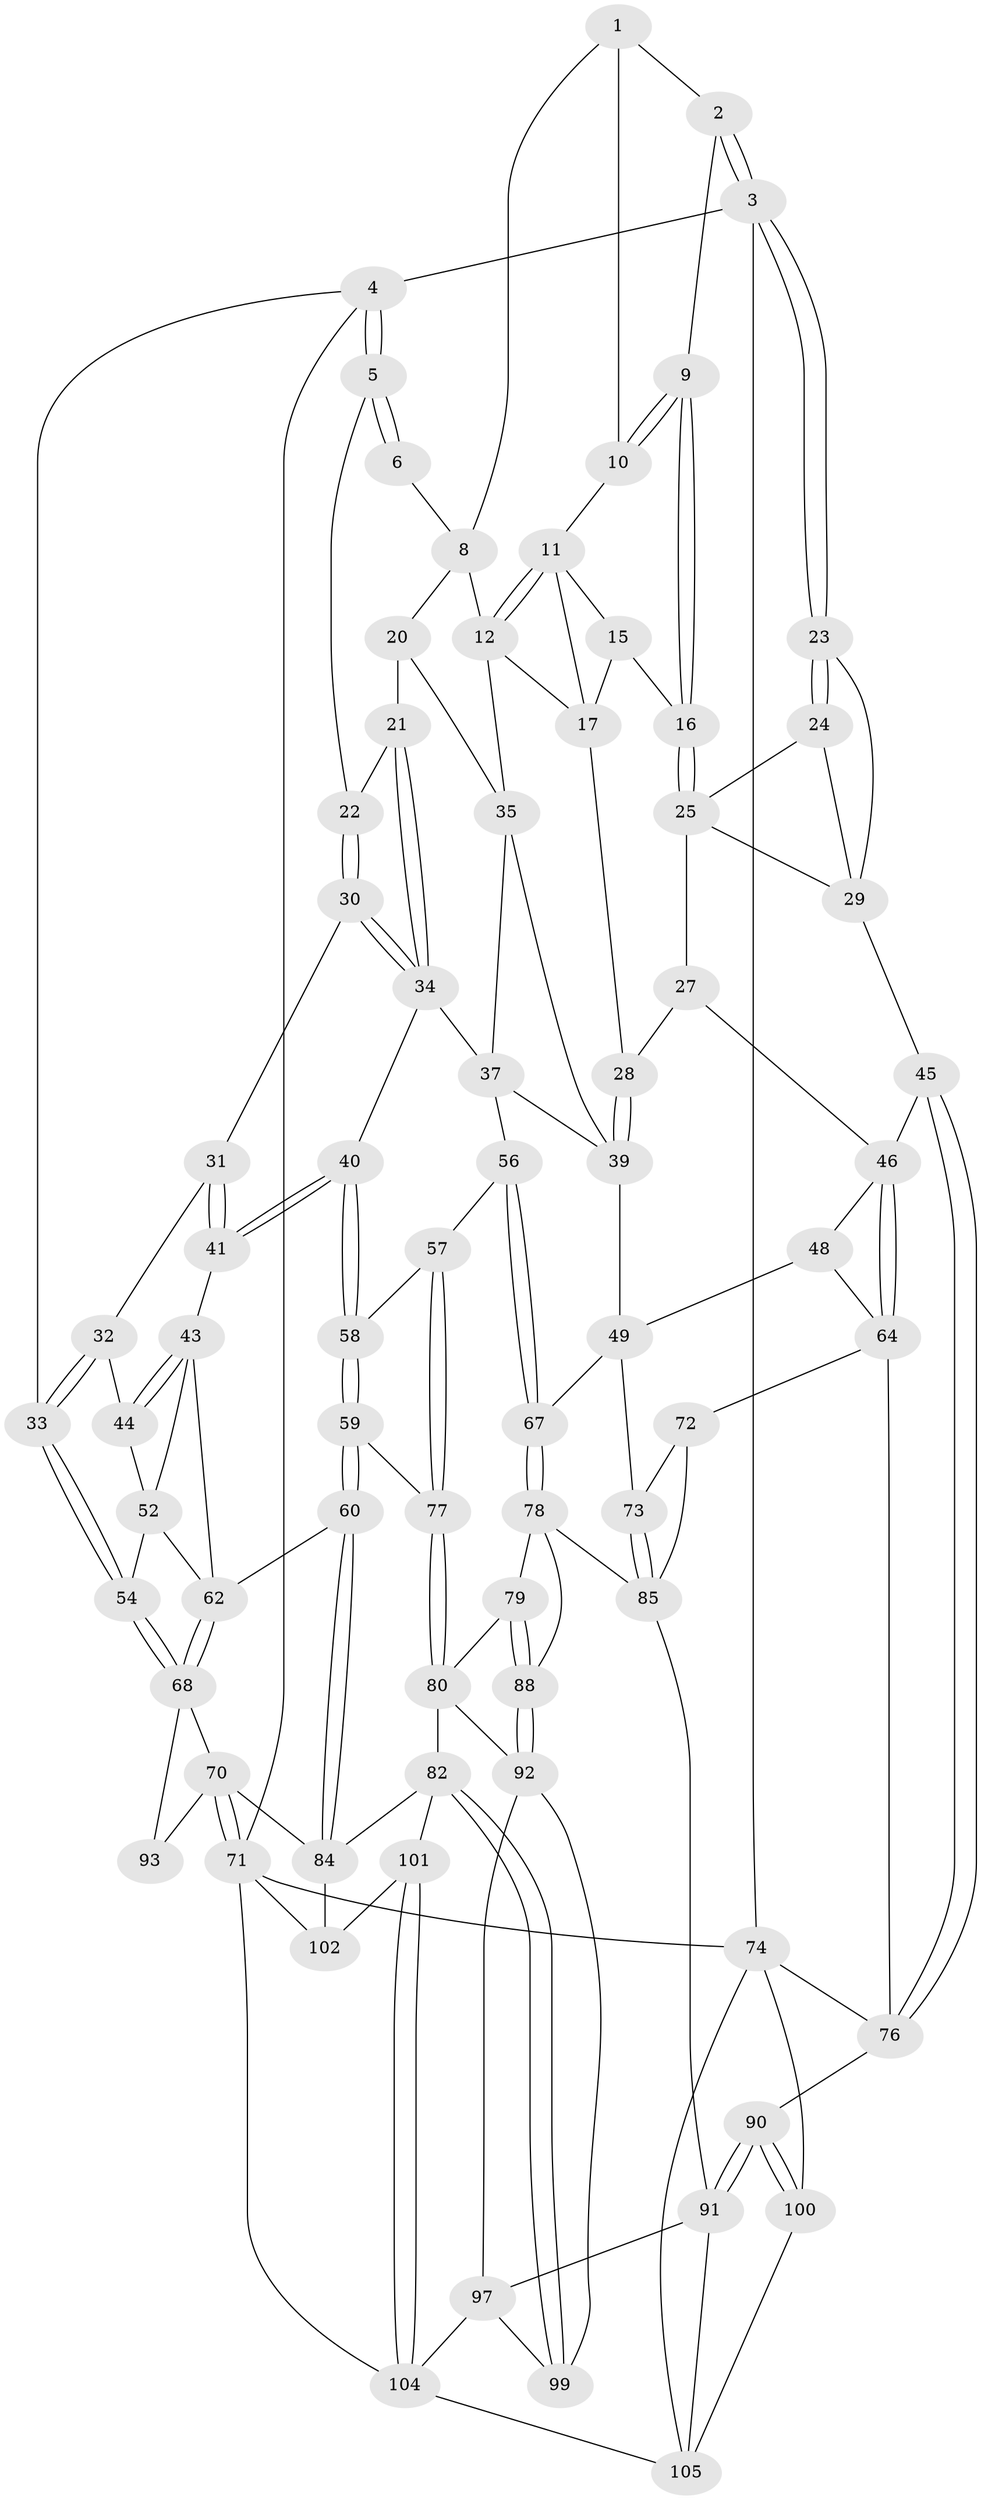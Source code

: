 // Generated by graph-tools (version 1.1) at 2025/24/03/03/25 07:24:37]
// undirected, 75 vertices, 167 edges
graph export_dot {
graph [start="1"]
  node [color=gray90,style=filled];
  1 [pos="+0.6080190365818732+0",super="+7"];
  2 [pos="+1+0"];
  3 [pos="+1+0"];
  4 [pos="+0+0"];
  5 [pos="+0.17495265313107214+0"];
  6 [pos="+0.45076688985875935+0"];
  8 [pos="+0.5503598633852896+0.11258513761545445",super="+13"];
  9 [pos="+0.8574824701670607+0.06896782133669405"];
  10 [pos="+0.6606873386867058+0"];
  11 [pos="+0.6653718357526988+0.0003992240913959782",super="+14"];
  12 [pos="+0.5772252121430417+0.19377965230719918",super="+18"];
  15 [pos="+0.7199556971109934+0.09557391915430466"];
  16 [pos="+0.8571631922719453+0.07256176421277723"];
  17 [pos="+0.6244439328990488+0.21030196357152725",super="+19"];
  20 [pos="+0.5203855817748427+0.1902052996859294"];
  21 [pos="+0.23605405217257208+0"];
  22 [pos="+0.1909734650480636+0"];
  23 [pos="+1+0.21418238467331588"];
  24 [pos="+0.9118789785351988+0.12485289586381837"];
  25 [pos="+0.8649139576086742+0.10631302031345477",super="+26"];
  27 [pos="+0.7613486909065856+0.2819008949653901"];
  28 [pos="+0.7406362289013809+0.2731031644759138"];
  29 [pos="+0.9215815712896778+0.26837615380334445",super="+42"];
  30 [pos="+0.17567643714452694+0.21560140072650763"];
  31 [pos="+0.17129963229152748+0.23774475605775264"];
  32 [pos="+0.002784164443991842+0.3108920746914457"];
  33 [pos="+0+0.24096218149221663"];
  34 [pos="+0.36577637527787776+0.3004873231207599",super="+38"];
  35 [pos="+0.5586942112081417+0.3596535290459905",super="+36"];
  37 [pos="+0.4010383562935625+0.3316392782581878",super="+51"];
  39 [pos="+0.5839020076439372+0.3750112796154852",super="+50"];
  40 [pos="+0.32648615576156864+0.38553777107047726"];
  41 [pos="+0.21086236998913538+0.3772040608613655"];
  43 [pos="+0.2085848214493574+0.37865959047622716",super="+55"];
  44 [pos="+0.09332447072824292+0.3760893780659763"];
  45 [pos="+1+0.4640786762648754"];
  46 [pos="+0.8504179006848482+0.42967260808880636",super="+47"];
  48 [pos="+0.6746630208506166+0.49698622821717897"];
  49 [pos="+0.6478093246320649+0.49560923279566066",super="+66"];
  52 [pos="+0.07556040633263078+0.4267210052525826",super="+53"];
  54 [pos="+0+0.4745755255712083"];
  56 [pos="+0.48952420798601815+0.530234326987403"];
  57 [pos="+0.4480606150264701+0.542746194167185"];
  58 [pos="+0.33784928089613914+0.47275835611293077"];
  59 [pos="+0.2752878957071992+0.5897322182126773"];
  60 [pos="+0.20384472522035427+0.6521802527265189",super="+61"];
  62 [pos="+0.15449792643750923+0.6128169757341773",super="+63"];
  64 [pos="+0.8036030489267132+0.6329498883680059",super="+65"];
  67 [pos="+0.5630954573244991+0.6208569107689575"];
  68 [pos="+0+0.6297106179161732",super="+69"];
  70 [pos="+0+0.9102140971948149",super="+95"];
  71 [pos="+0+1",super="+108"];
  72 [pos="+0.6956507744175079+0.6401947788774812"];
  73 [pos="+0.6171443859027578+0.6357689505304379"];
  74 [pos="+1+1",super="+75"];
  76 [pos="+1+0.5904549759769635",super="+89"];
  77 [pos="+0.4212039870195184+0.6121723356269848"];
  78 [pos="+0.5528034568308235+0.6366438026198695",super="+86"];
  79 [pos="+0.527536702092357+0.6596048820055936"];
  80 [pos="+0.43773537885913444+0.6757818406490896",super="+81"];
  82 [pos="+0.3531109013472889+0.7596628374610719",super="+83"];
  84 [pos="+0.21647968522620198+0.6720308568971997",super="+94"];
  85 [pos="+0.6240702166177097+0.7566720503516715",super="+87"];
  88 [pos="+0.5457088940092807+0.7514893757089229"];
  90 [pos="+0.817262821181878+0.8041744364656395"];
  91 [pos="+0.6680928079818292+0.8171755773235685",super="+96"];
  92 [pos="+0.5086725203613884+0.7821202960717011",super="+98"];
  93 [pos="+0.10190198359601475+0.6966081885261947"];
  97 [pos="+0.5202901845394359+0.8378433910642662",super="+103"];
  99 [pos="+0.3890914871129333+0.8306087843989343"];
  100 [pos="+0.8212861991576439+0.8137091434575043"];
  101 [pos="+0.2380280830541729+0.8622531531620141"];
  102 [pos="+0.1685662829959512+0.9251137354080611"];
  104 [pos="+0.43327397564826503+1",super="+106"];
  105 [pos="+0.5899060411394504+1",super="+107"];
  1 -- 2;
  1 -- 8;
  1 -- 10;
  2 -- 3;
  2 -- 3;
  2 -- 9;
  3 -- 4;
  3 -- 23;
  3 -- 23;
  3 -- 74;
  4 -- 5;
  4 -- 5;
  4 -- 33;
  4 -- 71;
  5 -- 6;
  5 -- 6;
  5 -- 22;
  6 -- 8;
  8 -- 12;
  8 -- 20;
  9 -- 10;
  9 -- 10;
  9 -- 16;
  9 -- 16;
  10 -- 11;
  11 -- 12;
  11 -- 12;
  11 -- 17;
  11 -- 15;
  12 -- 17;
  12 -- 35;
  15 -- 16;
  15 -- 17;
  16 -- 25;
  16 -- 25;
  17 -- 28;
  20 -- 21;
  20 -- 35;
  21 -- 22;
  21 -- 34;
  21 -- 34;
  22 -- 30;
  22 -- 30;
  23 -- 24;
  23 -- 24;
  23 -- 29;
  24 -- 25;
  24 -- 29;
  25 -- 27;
  25 -- 29;
  27 -- 28;
  27 -- 46;
  28 -- 39;
  28 -- 39;
  29 -- 45;
  30 -- 31;
  30 -- 34;
  30 -- 34;
  31 -- 32;
  31 -- 41;
  31 -- 41;
  32 -- 33;
  32 -- 33;
  32 -- 44;
  33 -- 54;
  33 -- 54;
  34 -- 40;
  34 -- 37;
  35 -- 39;
  35 -- 37;
  37 -- 56;
  37 -- 39;
  39 -- 49;
  40 -- 41;
  40 -- 41;
  40 -- 58;
  40 -- 58;
  41 -- 43;
  43 -- 44;
  43 -- 44;
  43 -- 52;
  43 -- 62;
  44 -- 52;
  45 -- 46;
  45 -- 76;
  45 -- 76;
  46 -- 64;
  46 -- 64;
  46 -- 48;
  48 -- 49;
  48 -- 64;
  49 -- 73;
  49 -- 67;
  52 -- 54;
  52 -- 62;
  54 -- 68;
  54 -- 68;
  56 -- 57;
  56 -- 67;
  56 -- 67;
  57 -- 58;
  57 -- 77;
  57 -- 77;
  58 -- 59;
  58 -- 59;
  59 -- 60;
  59 -- 60;
  59 -- 77;
  60 -- 84;
  60 -- 84;
  60 -- 62;
  62 -- 68;
  62 -- 68;
  64 -- 72;
  64 -- 76;
  67 -- 78;
  67 -- 78;
  68 -- 93;
  68 -- 70;
  70 -- 71;
  70 -- 71;
  70 -- 93;
  70 -- 84;
  71 -- 74;
  71 -- 104;
  71 -- 102;
  72 -- 73;
  72 -- 85;
  73 -- 85;
  73 -- 85;
  74 -- 100;
  74 -- 76;
  74 -- 105;
  76 -- 90;
  77 -- 80;
  77 -- 80;
  78 -- 79;
  78 -- 88;
  78 -- 85;
  79 -- 80;
  79 -- 88;
  79 -- 88;
  80 -- 82;
  80 -- 92;
  82 -- 99;
  82 -- 99;
  82 -- 84;
  82 -- 101;
  84 -- 102;
  85 -- 91;
  88 -- 92;
  88 -- 92;
  90 -- 91;
  90 -- 91;
  90 -- 100;
  90 -- 100;
  91 -- 97;
  91 -- 105;
  92 -- 97;
  92 -- 99;
  97 -- 104;
  97 -- 99;
  100 -- 105;
  101 -- 102;
  101 -- 104;
  101 -- 104;
  104 -- 105;
}
